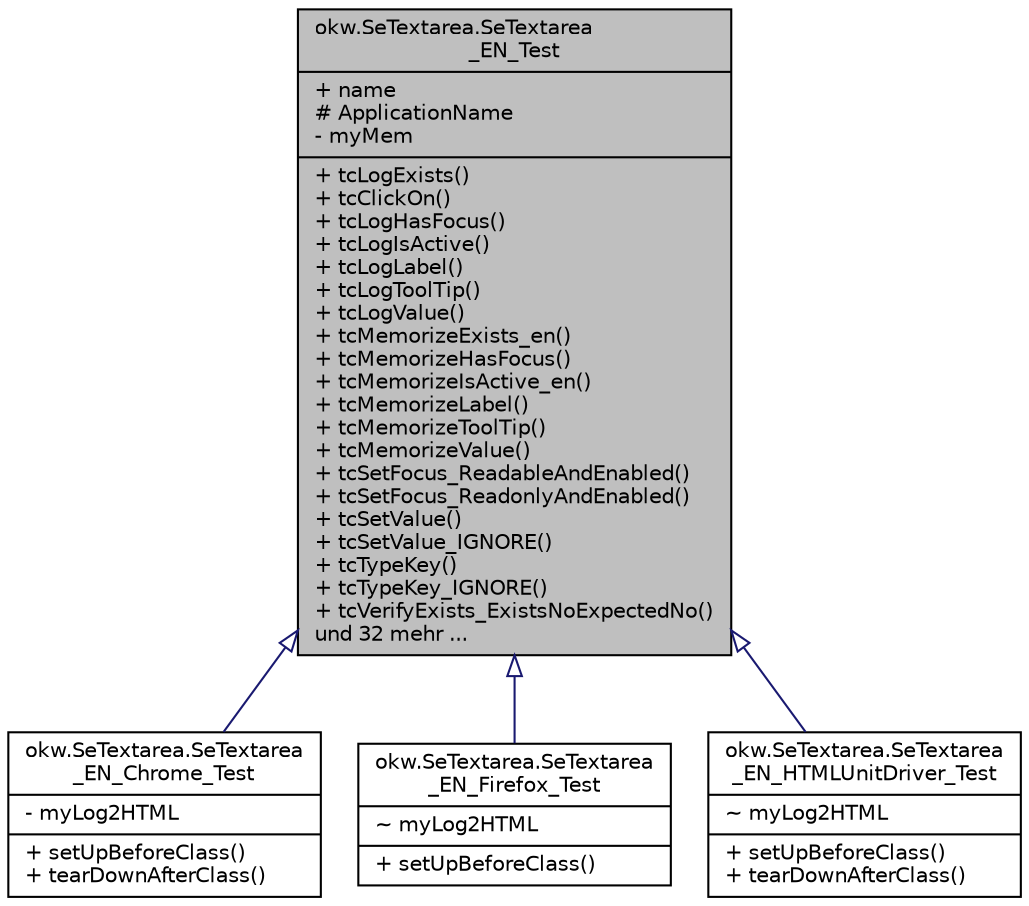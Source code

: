 digraph "okw.SeTextarea.SeTextarea_EN_Test"
{
 // INTERACTIVE_SVG=YES
 // LATEX_PDF_SIZE
  edge [fontname="Helvetica",fontsize="10",labelfontname="Helvetica",labelfontsize="10"];
  node [fontname="Helvetica",fontsize="10",shape=record];
  Node0 [label="{okw.SeTextarea.SeTextarea\l_EN_Test\n|+ name\l# ApplicationName\l- myMem\l|+ tcLogExists()\l+ tcClickOn()\l+ tcLogHasFocus()\l+ tcLogIsActive()\l+ tcLogLabel()\l+ tcLogToolTip()\l+ tcLogValue()\l+ tcMemorizeExists_en()\l+ tcMemorizeHasFocus()\l+ tcMemorizeIsActive_en()\l+ tcMemorizeLabel()\l+ tcMemorizeToolTip()\l+ tcMemorizeValue()\l+ tcSetFocus_ReadableAndEnabled()\l+ tcSetFocus_ReadonlyAndEnabled()\l+ tcSetValue()\l+ tcSetValue_IGNORE()\l+ tcTypeKey()\l+ tcTypeKey_IGNORE()\l+ tcVerifyExists_ExistsNoExpectedNo()\lund 32 mehr ...\l}",height=0.2,width=0.4,color="black", fillcolor="grey75", style="filled", fontcolor="black",tooltip=" "];
  Node0 -> Node1 [dir="back",color="midnightblue",fontsize="10",style="solid",arrowtail="onormal",fontname="Helvetica"];
  Node1 [label="{okw.SeTextarea.SeTextarea\l_EN_Chrome_Test\n|- myLog2HTML\l|+ setUpBeforeClass()\l+ tearDownAfterClass()\l}",height=0.2,width=0.4,color="black", fillcolor="white", style="filled",URL="$classokw_1_1_se_textarea_1_1_se_textarea___e_n___chrome___test.html",tooltip=" "];
  Node0 -> Node2 [dir="back",color="midnightblue",fontsize="10",style="solid",arrowtail="onormal",fontname="Helvetica"];
  Node2 [label="{okw.SeTextarea.SeTextarea\l_EN_Firefox_Test\n|~ myLog2HTML\l|+ setUpBeforeClass()\l}",height=0.2,width=0.4,color="black", fillcolor="white", style="filled",URL="$classokw_1_1_se_textarea_1_1_se_textarea___e_n___firefox___test.html",tooltip=" "];
  Node0 -> Node3 [dir="back",color="midnightblue",fontsize="10",style="solid",arrowtail="onormal",fontname="Helvetica"];
  Node3 [label="{okw.SeTextarea.SeTextarea\l_EN_HTMLUnitDriver_Test\n|~ myLog2HTML\l|+ setUpBeforeClass()\l+ tearDownAfterClass()\l}",height=0.2,width=0.4,color="black", fillcolor="white", style="filled",URL="$classokw_1_1_se_textarea_1_1_se_textarea___e_n___h_t_m_l_unit_driver___test.html",tooltip=" "];
}
